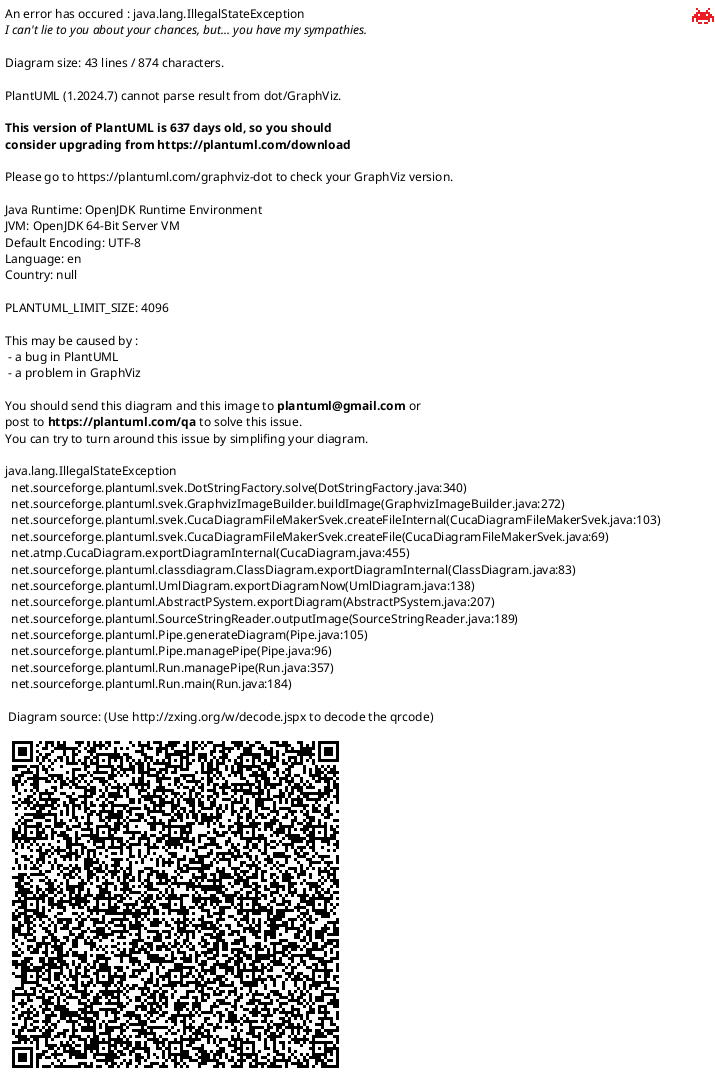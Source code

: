 @startuml
skinparam linetype ortho

title 装饰者

interface Component {
    --
    + sampleOperation(): void
}
note top of Component: 【抽象构件】\n给出一个抽象接口

class ConcreteComponent {
    --
    + @Override sampleOperation(): void
}
Component <|.. ConcreteComponent
note left of ConcreteComponent: 【具体构件】\n实现构件类的中方抽象方法

class Decorator {
    - component: Component
    --
    + Decorator()
    + Decorator(Component)
    + @Override sampleOperation(): void
}
Component <|.. Decorator
Decorator o--> Component
note right of Decorator::sampleOperation
    【装饰角色】，持有一个构件对象实例
    通过component引用，调用构件方法
end note

class ConcreteDecorator {
    --
    + @Override sampleOperation(): void
}
Decorator <|-- ConcreteDecorator
note bottom of ConcreteDecorator: 【具体装饰角色】\n给构件对象扩展功能
note right of ConcreteDecorator::sampleOperation
    直接调用super.sampleOperation调用
    可以减少了和构件的关联
end note
@enduml
